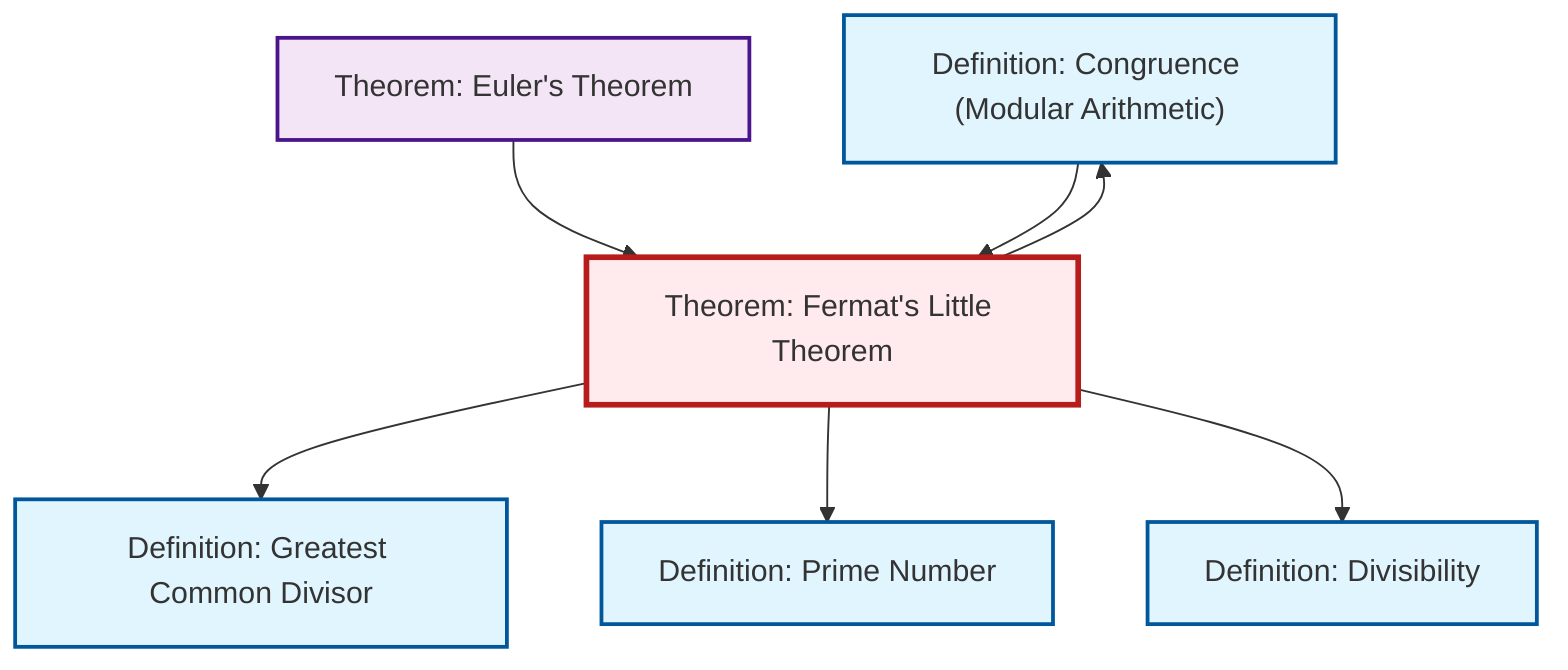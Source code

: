 graph TD
    classDef definition fill:#e1f5fe,stroke:#01579b,stroke-width:2px
    classDef theorem fill:#f3e5f5,stroke:#4a148c,stroke-width:2px
    classDef axiom fill:#fff3e0,stroke:#e65100,stroke-width:2px
    classDef example fill:#e8f5e9,stroke:#1b5e20,stroke-width:2px
    classDef current fill:#ffebee,stroke:#b71c1c,stroke-width:3px
    def-gcd["Definition: Greatest Common Divisor"]:::definition
    def-divisibility["Definition: Divisibility"]:::definition
    def-prime["Definition: Prime Number"]:::definition
    def-congruence["Definition: Congruence (Modular Arithmetic)"]:::definition
    thm-euler["Theorem: Euler's Theorem"]:::theorem
    thm-fermat-little["Theorem: Fermat's Little Theorem"]:::theorem
    thm-fermat-little --> def-gcd
    thm-euler --> thm-fermat-little
    def-congruence --> thm-fermat-little
    thm-fermat-little --> def-prime
    thm-fermat-little --> def-congruence
    thm-fermat-little --> def-divisibility
    class thm-fermat-little current